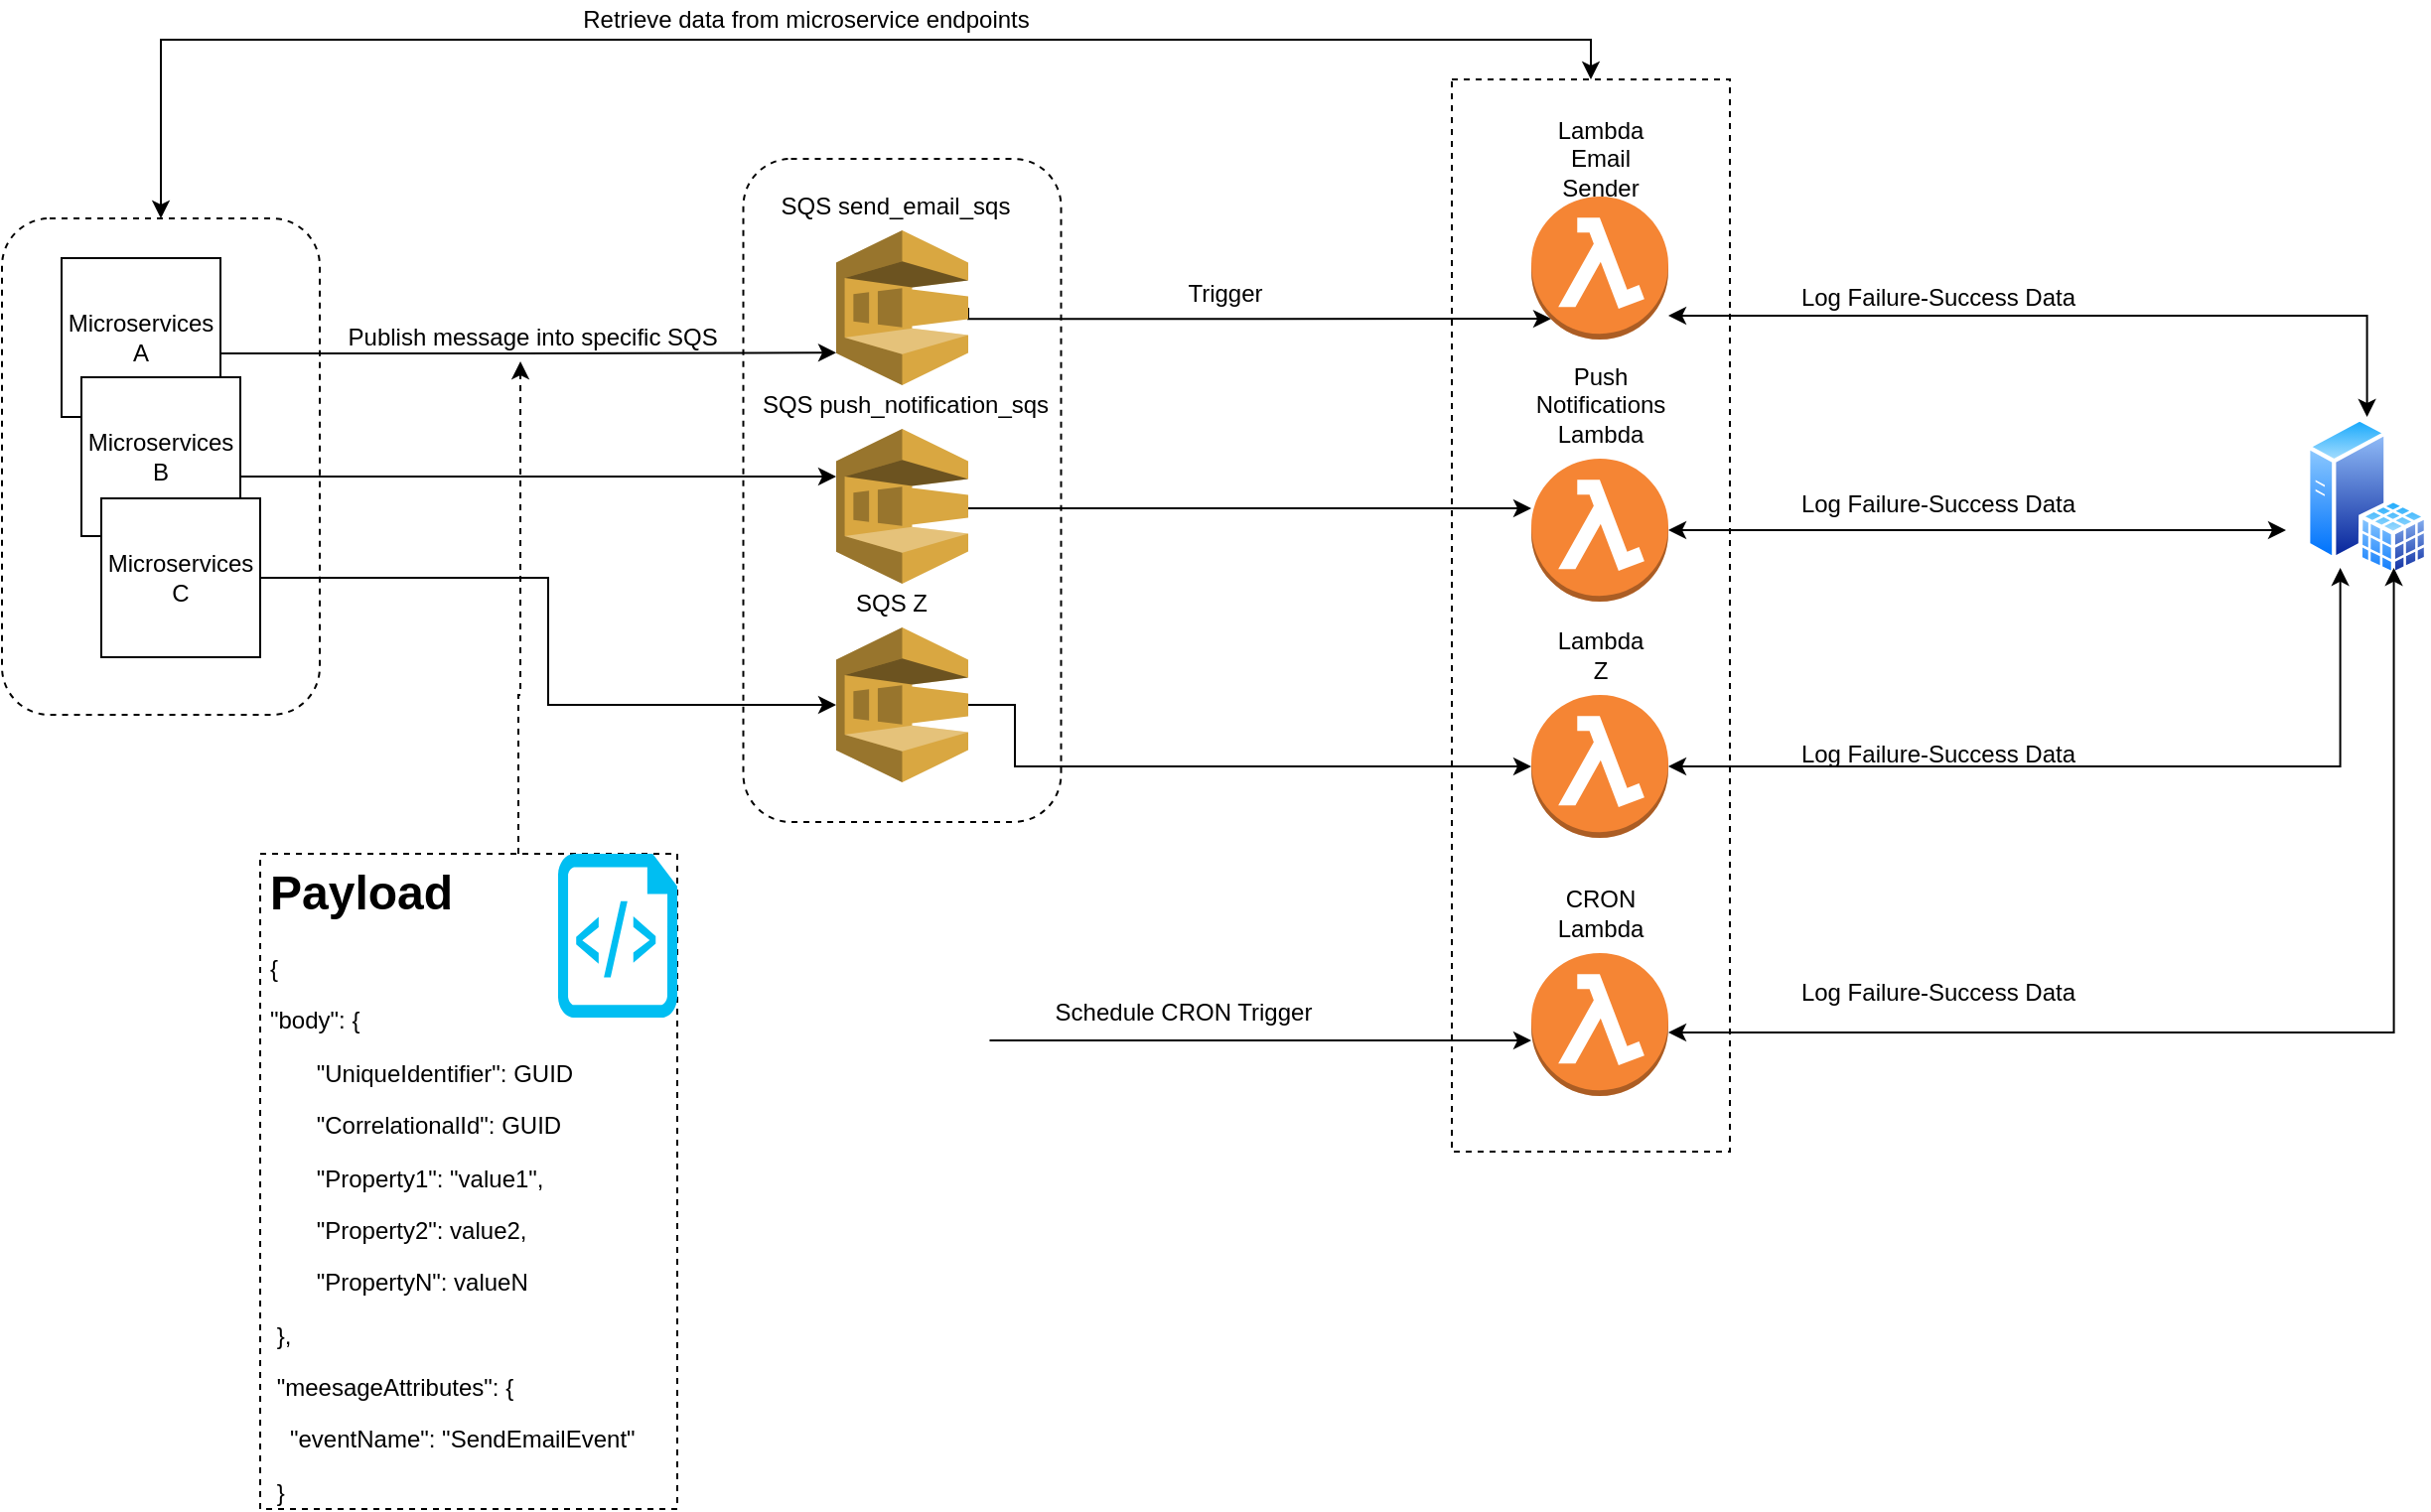 <mxfile version="14.4.6" type="github">
  <diagram id="qjzeDgqdL2aKJla77leW" name="Page-1">
    <mxGraphModel dx="2272" dy="1895" grid="1" gridSize="10" guides="1" tooltips="1" connect="1" arrows="1" fold="1" page="1" pageScale="1" pageWidth="850" pageHeight="1100" math="0" shadow="0">
      <root>
        <mxCell id="0" />
        <mxCell id="1" parent="0" />
        <mxCell id="-vlMi3lsnk5EaH7537CD-10" value="" style="rounded=1;whiteSpace=wrap;html=1;dashed=1;strokeColor=#000000;" parent="1" vertex="1">
          <mxGeometry x="213.25" y="20" width="160" height="334" as="geometry" />
        </mxCell>
        <mxCell id="vUzu1yKwPVAJK8qaTAhN-50" value="" style="rounded=1;whiteSpace=wrap;html=1;dashed=1;strokeColor=#000000;" parent="1" vertex="1">
          <mxGeometry x="-160" y="50" width="160" height="250" as="geometry" />
        </mxCell>
        <mxCell id="HlPV2CLXLyxxhXQfckxg-1" style="edgeStyle=orthogonalEdgeStyle;rounded=0;orthogonalLoop=1;jettySize=auto;html=1;entryX=0.5;entryY=0;entryDx=0;entryDy=0;startArrow=classic;startFill=1;" edge="1" parent="1" source="vUzu1yKwPVAJK8qaTAhN-39" target="vUzu1yKwPVAJK8qaTAhN-50">
          <mxGeometry relative="1" as="geometry">
            <Array as="points">
              <mxPoint x="640" y="-40" />
              <mxPoint x="-80" y="-40" />
            </Array>
          </mxGeometry>
        </mxCell>
        <mxCell id="vUzu1yKwPVAJK8qaTAhN-39" value="" style="rounded=0;whiteSpace=wrap;html=1;dashed=1;strokeColor=#000000;" parent="1" vertex="1">
          <mxGeometry x="570" y="-20" width="140" height="540" as="geometry" />
        </mxCell>
        <mxCell id="vUzu1yKwPVAJK8qaTAhN-3" style="edgeStyle=orthogonalEdgeStyle;rounded=0;orthogonalLoop=1;jettySize=auto;html=1;entryX=0;entryY=0.79;entryDx=0;entryDy=0;entryPerimeter=0;" parent="1" source="vUzu1yKwPVAJK8qaTAhN-2" target="vUzu1yKwPVAJK8qaTAhN-1" edge="1">
          <mxGeometry relative="1" as="geometry">
            <mxPoint x="180" y="120" as="targetPoint" />
            <Array as="points">
              <mxPoint x="100" y="118" />
              <mxPoint x="100" y="118" />
            </Array>
          </mxGeometry>
        </mxCell>
        <mxCell id="vUzu1yKwPVAJK8qaTAhN-2" value="Microservices A" style="whiteSpace=wrap;html=1;aspect=fixed;" parent="1" vertex="1">
          <mxGeometry x="-130" y="70" width="80" height="80" as="geometry" />
        </mxCell>
        <mxCell id="vUzu1yKwPVAJK8qaTAhN-20" style="edgeStyle=orthogonalEdgeStyle;rounded=0;orthogonalLoop=1;jettySize=auto;html=1;exitX=1;exitY=0.5;exitDx=0;exitDy=0;exitPerimeter=0;entryX=0.145;entryY=0.855;entryDx=0;entryDy=0;entryPerimeter=0;" parent="1" source="vUzu1yKwPVAJK8qaTAhN-1" target="vUzu1yKwPVAJK8qaTAhN-14" edge="1">
          <mxGeometry relative="1" as="geometry">
            <mxPoint x="478.995" y="144.44" as="sourcePoint" />
            <mxPoint x="530" y="95" as="targetPoint" />
            <Array as="points">
              <mxPoint x="327" y="100" />
            </Array>
          </mxGeometry>
        </mxCell>
        <mxCell id="vUzu1yKwPVAJK8qaTAhN-21" style="edgeStyle=orthogonalEdgeStyle;rounded=0;orthogonalLoop=1;jettySize=auto;html=1;" parent="1" source="-vlMi3lsnk5EaH7537CD-3" target="vUzu1yKwPVAJK8qaTAhN-15" edge="1">
          <mxGeometry relative="1" as="geometry">
            <mxPoint x="489" y="170" as="sourcePoint" />
            <Array as="points">
              <mxPoint x="440" y="196" />
              <mxPoint x="440" y="196" />
            </Array>
          </mxGeometry>
        </mxCell>
        <mxCell id="vUzu1yKwPVAJK8qaTAhN-22" style="edgeStyle=orthogonalEdgeStyle;rounded=0;orthogonalLoop=1;jettySize=auto;html=1;exitX=1;exitY=0.5;exitDx=0;exitDy=0;exitPerimeter=0;entryX=0;entryY=0.5;entryDx=0;entryDy=0;entryPerimeter=0;" parent="1" source="-vlMi3lsnk5EaH7537CD-6" target="vUzu1yKwPVAJK8qaTAhN-16" edge="1">
          <mxGeometry relative="1" as="geometry">
            <Array as="points">
              <mxPoint x="350" y="295" />
              <mxPoint x="350" y="326" />
            </Array>
            <mxPoint x="478.995" y="195.56" as="sourcePoint" />
          </mxGeometry>
        </mxCell>
        <mxCell id="vUzu1yKwPVAJK8qaTAhN-11" style="edgeStyle=orthogonalEdgeStyle;rounded=0;orthogonalLoop=1;jettySize=auto;html=1;dashed=1;entryX=0.462;entryY=1.1;entryDx=0;entryDy=0;entryPerimeter=0;" parent="1" source="vUzu1yKwPVAJK8qaTAhN-8" target="-vlMi3lsnk5EaH7537CD-12" edge="1">
          <mxGeometry relative="1" as="geometry">
            <mxPoint x="100" y="250" as="targetPoint" />
            <Array as="points">
              <mxPoint x="100" y="290" />
            </Array>
          </mxGeometry>
        </mxCell>
        <mxCell id="-vlMi3lsnk5EaH7537CD-8" style="edgeStyle=orthogonalEdgeStyle;rounded=0;orthogonalLoop=1;jettySize=auto;html=1;" parent="1" source="vUzu1yKwPVAJK8qaTAhN-9" target="-vlMi3lsnk5EaH7537CD-3" edge="1">
          <mxGeometry relative="1" as="geometry">
            <Array as="points">
              <mxPoint x="230" y="180" />
              <mxPoint x="230" y="180" />
            </Array>
          </mxGeometry>
        </mxCell>
        <mxCell id="vUzu1yKwPVAJK8qaTAhN-9" value="Microservices B" style="whiteSpace=wrap;html=1;aspect=fixed;" parent="1" vertex="1">
          <mxGeometry x="-120" y="130" width="80" height="80" as="geometry" />
        </mxCell>
        <mxCell id="-vlMi3lsnk5EaH7537CD-9" style="edgeStyle=orthogonalEdgeStyle;rounded=0;orthogonalLoop=1;jettySize=auto;html=1;" parent="1" source="vUzu1yKwPVAJK8qaTAhN-10" target="-vlMi3lsnk5EaH7537CD-6" edge="1">
          <mxGeometry relative="1" as="geometry" />
        </mxCell>
        <mxCell id="vUzu1yKwPVAJK8qaTAhN-10" value="Microservices C" style="whiteSpace=wrap;html=1;aspect=fixed;" parent="1" vertex="1">
          <mxGeometry x="-110" y="191" width="80" height="80" as="geometry" />
        </mxCell>
        <mxCell id="vUzu1yKwPVAJK8qaTAhN-29" style="edgeStyle=orthogonalEdgeStyle;rounded=0;orthogonalLoop=1;jettySize=auto;html=1;startArrow=classic;startFill=1;entryX=0.5;entryY=0;entryDx=0;entryDy=0;" parent="1" target="-vlMi3lsnk5EaH7537CD-19" edge="1">
          <mxGeometry relative="1" as="geometry">
            <Array as="points">
              <mxPoint x="1031" y="99" />
            </Array>
            <mxPoint x="679" y="99" as="sourcePoint" />
            <mxPoint x="831.964" y="99" as="targetPoint" />
          </mxGeometry>
        </mxCell>
        <mxCell id="vUzu1yKwPVAJK8qaTAhN-14" value="" style="outlineConnect=0;dashed=0;verticalLabelPosition=bottom;verticalAlign=top;align=center;html=1;shape=mxgraph.aws3.lambda_function;fillColor=#F58534;gradientColor=none;" parent="1" vertex="1">
          <mxGeometry x="610" y="39" width="69" height="72" as="geometry" />
        </mxCell>
        <mxCell id="HlPV2CLXLyxxhXQfckxg-4" style="edgeStyle=orthogonalEdgeStyle;rounded=0;orthogonalLoop=1;jettySize=auto;html=1;startArrow=classic;startFill=1;" edge="1" parent="1" source="vUzu1yKwPVAJK8qaTAhN-15">
          <mxGeometry relative="1" as="geometry">
            <mxPoint x="990" y="207" as="targetPoint" />
          </mxGeometry>
        </mxCell>
        <mxCell id="vUzu1yKwPVAJK8qaTAhN-15" value="" style="outlineConnect=0;dashed=0;verticalLabelPosition=bottom;verticalAlign=top;align=center;html=1;shape=mxgraph.aws3.lambda_function;fillColor=#F58534;gradientColor=none;" parent="1" vertex="1">
          <mxGeometry x="610" y="171" width="69" height="72" as="geometry" />
        </mxCell>
        <mxCell id="HlPV2CLXLyxxhXQfckxg-11" style="edgeStyle=orthogonalEdgeStyle;rounded=0;orthogonalLoop=1;jettySize=auto;html=1;entryX=0.25;entryY=1;entryDx=0;entryDy=0;startArrow=classic;startFill=1;" edge="1" parent="1" source="vUzu1yKwPVAJK8qaTAhN-16" target="-vlMi3lsnk5EaH7537CD-19">
          <mxGeometry relative="1" as="geometry" />
        </mxCell>
        <mxCell id="vUzu1yKwPVAJK8qaTAhN-16" value="" style="outlineConnect=0;dashed=0;verticalLabelPosition=bottom;verticalAlign=top;align=center;html=1;shape=mxgraph.aws3.lambda_function;fillColor=#F58534;gradientColor=none;" parent="1" vertex="1">
          <mxGeometry x="610" y="290" width="69" height="72" as="geometry" />
        </mxCell>
        <mxCell id="vUzu1yKwPVAJK8qaTAhN-23" value="Lambda Email Sender" style="text;html=1;strokeColor=none;fillColor=none;align=center;verticalAlign=middle;whiteSpace=wrap;rounded=0;" parent="1" vertex="1">
          <mxGeometry x="624.5" y="10" width="40" height="20" as="geometry" />
        </mxCell>
        <mxCell id="vUzu1yKwPVAJK8qaTAhN-25" value="Push Notifications Lambda" style="text;html=1;strokeColor=none;fillColor=none;align=center;verticalAlign=middle;whiteSpace=wrap;rounded=0;" parent="1" vertex="1">
          <mxGeometry x="624.5" y="134" width="40" height="20" as="geometry" />
        </mxCell>
        <mxCell id="vUzu1yKwPVAJK8qaTAhN-28" value="Lambda Z" style="text;html=1;strokeColor=none;fillColor=none;align=center;verticalAlign=middle;whiteSpace=wrap;rounded=0;" parent="1" vertex="1">
          <mxGeometry x="624.5" y="260" width="40" height="20" as="geometry" />
        </mxCell>
        <mxCell id="vUzu1yKwPVAJK8qaTAhN-33" value="Log Failure-Success Data" style="text;html=1;strokeColor=none;fillColor=none;align=center;verticalAlign=middle;whiteSpace=wrap;rounded=0;" parent="1" vertex="1">
          <mxGeometry x="710" y="184" width="210" height="20" as="geometry" />
        </mxCell>
        <mxCell id="-vlMi3lsnk5EaH7537CD-1" value="" style="group" parent="1" vertex="1" connectable="0">
          <mxGeometry x="260" y="34" width="100" height="320" as="geometry" />
        </mxCell>
        <mxCell id="vUzu1yKwPVAJK8qaTAhN-1" value="" style="outlineConnect=0;dashed=0;verticalLabelPosition=bottom;verticalAlign=top;align=center;html=1;shape=mxgraph.aws3.sqs;fillColor=#D9A741;gradientColor=none;" parent="-vlMi3lsnk5EaH7537CD-1" vertex="1">
          <mxGeometry y="22" width="66.5" height="78" as="geometry" />
        </mxCell>
        <mxCell id="vUzu1yKwPVAJK8qaTAhN-6" value="SQS send_email_sqs&lt;br&gt;" style="text;html=1;strokeColor=none;fillColor=none;align=center;verticalAlign=middle;whiteSpace=wrap;rounded=0;" parent="-vlMi3lsnk5EaH7537CD-1" vertex="1">
          <mxGeometry x="-40" width="140" height="20" as="geometry" />
        </mxCell>
        <mxCell id="-vlMi3lsnk5EaH7537CD-2" value="" style="group" parent="1" vertex="1" connectable="0">
          <mxGeometry x="260" y="134" width="110" height="100" as="geometry" />
        </mxCell>
        <mxCell id="-vlMi3lsnk5EaH7537CD-3" value="" style="outlineConnect=0;dashed=0;verticalLabelPosition=bottom;verticalAlign=top;align=center;html=1;shape=mxgraph.aws3.sqs;fillColor=#D9A741;gradientColor=none;" parent="-vlMi3lsnk5EaH7537CD-2" vertex="1">
          <mxGeometry y="22" width="66.5" height="78" as="geometry" />
        </mxCell>
        <mxCell id="-vlMi3lsnk5EaH7537CD-4" value="SQS push_notification_sqs" style="text;html=1;strokeColor=none;fillColor=none;align=center;verticalAlign=middle;whiteSpace=wrap;rounded=0;" parent="-vlMi3lsnk5EaH7537CD-2" vertex="1">
          <mxGeometry x="-40" width="150" height="20" as="geometry" />
        </mxCell>
        <mxCell id="-vlMi3lsnk5EaH7537CD-5" value="" style="group" parent="1" vertex="1" connectable="0">
          <mxGeometry x="260" y="234" width="66.5" height="100" as="geometry" />
        </mxCell>
        <mxCell id="-vlMi3lsnk5EaH7537CD-6" value="" style="outlineConnect=0;dashed=0;verticalLabelPosition=bottom;verticalAlign=top;align=center;html=1;shape=mxgraph.aws3.sqs;fillColor=#D9A741;gradientColor=none;" parent="-vlMi3lsnk5EaH7537CD-5" vertex="1">
          <mxGeometry y="22" width="66.5" height="78" as="geometry" />
        </mxCell>
        <mxCell id="-vlMi3lsnk5EaH7537CD-7" value="SQS Z" style="text;html=1;strokeColor=none;fillColor=none;align=center;verticalAlign=middle;whiteSpace=wrap;rounded=0;" parent="-vlMi3lsnk5EaH7537CD-5" vertex="1">
          <mxGeometry x="8.25" width="40" height="20" as="geometry" />
        </mxCell>
        <mxCell id="-vlMi3lsnk5EaH7537CD-12" value="Publish message into specific SQS&amp;nbsp;" style="text;html=1;strokeColor=none;fillColor=none;align=center;verticalAlign=middle;whiteSpace=wrap;rounded=0;" parent="1" vertex="1">
          <mxGeometry x="4" y="100" width="210" height="20" as="geometry" />
        </mxCell>
        <mxCell id="-vlMi3lsnk5EaH7537CD-19" value="" style="aspect=fixed;perimeter=ellipsePerimeter;html=1;align=center;shadow=0;dashed=0;spacingTop=3;image;image=img/lib/active_directory/sql_server.svg;strokeColor=#000000;" parent="1" vertex="1">
          <mxGeometry x="1000" y="150" width="61.6" height="80" as="geometry" />
        </mxCell>
        <mxCell id="-vlMi3lsnk5EaH7537CD-39" value="" style="group" parent="1" vertex="1" connectable="0">
          <mxGeometry x="-30" y="370" width="210" height="330" as="geometry" />
        </mxCell>
        <mxCell id="vUzu1yKwPVAJK8qaTAhN-8" value="&lt;h1&gt;Payload&lt;/h1&gt;&lt;p&gt;{&lt;/p&gt;&lt;p&gt;&quot;body&quot;: {&lt;/p&gt;&lt;p&gt;&amp;nbsp; &amp;nbsp; &amp;nbsp; &amp;nbsp;&quot;UniqueIdentifier&quot;: GUID&lt;/p&gt;&lt;p&gt;&amp;nbsp; &amp;nbsp; &amp;nbsp; &amp;nbsp;&quot;CorrelationalId&quot;: GUID&lt;/p&gt;&lt;p&gt;&amp;nbsp; &amp;nbsp; &amp;nbsp; &amp;nbsp;&quot;Property1&quot;: &quot;value1&quot;,&lt;/p&gt;&lt;p&gt;&amp;nbsp; &amp;nbsp; &amp;nbsp; &amp;nbsp;&quot;Property2&quot;: value2,&lt;/p&gt;&lt;p&gt;&amp;nbsp; &amp;nbsp; &amp;nbsp; &amp;nbsp;&quot;PropertyN&quot;: valueN&lt;/p&gt;&lt;p&gt;&lt;span&gt;&amp;nbsp;},&lt;/span&gt;&lt;/p&gt;&lt;p&gt;&amp;nbsp;&quot;meesageAttributes&quot;: {&lt;/p&gt;&lt;p&gt;&amp;nbsp; &amp;nbsp;&quot;eventName&quot;: &quot;SendEmailEvent&quot;&lt;/p&gt;&lt;p&gt;&amp;nbsp;}&lt;/p&gt;&lt;p&gt;&lt;span&gt;}&lt;/span&gt;&lt;/p&gt;" style="text;html=1;fillColor=none;spacing=5;spacingTop=-20;whiteSpace=wrap;overflow=hidden;rounded=0;strokeColor=#000000;dashed=1;" parent="-vlMi3lsnk5EaH7537CD-39" vertex="1">
          <mxGeometry width="210" height="330" as="geometry" />
        </mxCell>
        <mxCell id="-vlMi3lsnk5EaH7537CD-38" value="" style="verticalLabelPosition=bottom;html=1;verticalAlign=top;align=center;strokeColor=none;fillColor=#00BEF2;shape=mxgraph.azure.script_file;pointerEvents=1;" parent="-vlMi3lsnk5EaH7537CD-39" vertex="1">
          <mxGeometry x="150" width="60" height="82.5" as="geometry" />
        </mxCell>
        <mxCell id="-vlMi3lsnk5EaH7537CD-41" value="Trigger" style="text;html=1;strokeColor=none;fillColor=none;align=center;verticalAlign=middle;whiteSpace=wrap;rounded=0;" parent="1" vertex="1">
          <mxGeometry x="435.5" y="78" width="40" height="20" as="geometry" />
        </mxCell>
        <mxCell id="xCQj9gFn1TuLnRX2NgzN-2" value="Log Failure-Success Data" style="text;html=1;strokeColor=none;fillColor=none;align=center;verticalAlign=middle;whiteSpace=wrap;rounded=0;" parent="1" vertex="1">
          <mxGeometry x="710" y="80" width="210" height="20" as="geometry" />
        </mxCell>
        <mxCell id="xCQj9gFn1TuLnRX2NgzN-3" value="Log Failure-Success Data" style="text;html=1;strokeColor=none;fillColor=none;align=center;verticalAlign=middle;whiteSpace=wrap;rounded=0;" parent="1" vertex="1">
          <mxGeometry x="710" y="310" width="210" height="20" as="geometry" />
        </mxCell>
        <mxCell id="HlPV2CLXLyxxhXQfckxg-2" value="Retrieve data from microservice endpoints" style="text;html=1;strokeColor=none;fillColor=none;align=center;verticalAlign=middle;whiteSpace=wrap;rounded=0;" vertex="1" parent="1">
          <mxGeometry x="110" y="-60" width="270" height="20" as="geometry" />
        </mxCell>
        <mxCell id="HlPV2CLXLyxxhXQfckxg-8" style="edgeStyle=orthogonalEdgeStyle;rounded=0;orthogonalLoop=1;jettySize=auto;html=1;startArrow=none;startFill=0;" edge="1" parent="1" source="HlPV2CLXLyxxhXQfckxg-6">
          <mxGeometry relative="1" as="geometry">
            <mxPoint x="610" y="464" as="targetPoint" />
          </mxGeometry>
        </mxCell>
        <mxCell id="HlPV2CLXLyxxhXQfckxg-6" value="" style="shape=image;html=1;verticalAlign=top;verticalLabelPosition=bottom;labelBackgroundColor=#ffffff;imageAspect=0;aspect=fixed;image=https://cdn1.iconfinder.com/data/icons/Futurosoft%20Icons%200.5.2/128x128/apps/clock.png" vertex="1" parent="1">
          <mxGeometry x="249.25" y="420" width="88" height="88" as="geometry" />
        </mxCell>
        <mxCell id="HlPV2CLXLyxxhXQfckxg-10" style="edgeStyle=orthogonalEdgeStyle;rounded=0;orthogonalLoop=1;jettySize=auto;html=1;startArrow=classic;startFill=1;entryX=0.75;entryY=1;entryDx=0;entryDy=0;" edge="1" parent="1" source="HlPV2CLXLyxxhXQfckxg-7" target="-vlMi3lsnk5EaH7537CD-19">
          <mxGeometry relative="1" as="geometry">
            <mxPoint x="1000" y="440" as="targetPoint" />
            <Array as="points">
              <mxPoint x="1044" y="460" />
            </Array>
          </mxGeometry>
        </mxCell>
        <mxCell id="HlPV2CLXLyxxhXQfckxg-7" value="" style="outlineConnect=0;dashed=0;verticalLabelPosition=bottom;verticalAlign=top;align=center;html=1;shape=mxgraph.aws3.lambda_function;fillColor=#F58534;gradientColor=none;" vertex="1" parent="1">
          <mxGeometry x="610" y="420" width="69" height="72" as="geometry" />
        </mxCell>
        <mxCell id="HlPV2CLXLyxxhXQfckxg-9" value="Schedule CRON Trigger" style="text;html=1;strokeColor=none;fillColor=none;align=center;verticalAlign=middle;whiteSpace=wrap;rounded=0;" vertex="1" parent="1">
          <mxGeometry x="360" y="440" width="150" height="20" as="geometry" />
        </mxCell>
        <mxCell id="HlPV2CLXLyxxhXQfckxg-12" value="CRON Lambda" style="text;html=1;strokeColor=none;fillColor=none;align=center;verticalAlign=middle;whiteSpace=wrap;rounded=0;" vertex="1" parent="1">
          <mxGeometry x="624.5" y="390" width="40" height="20" as="geometry" />
        </mxCell>
        <mxCell id="HlPV2CLXLyxxhXQfckxg-18" value="Log Failure-Success Data" style="text;html=1;strokeColor=none;fillColor=none;align=center;verticalAlign=middle;whiteSpace=wrap;rounded=0;" vertex="1" parent="1">
          <mxGeometry x="710" y="430" width="210" height="20" as="geometry" />
        </mxCell>
      </root>
    </mxGraphModel>
  </diagram>
</mxfile>

